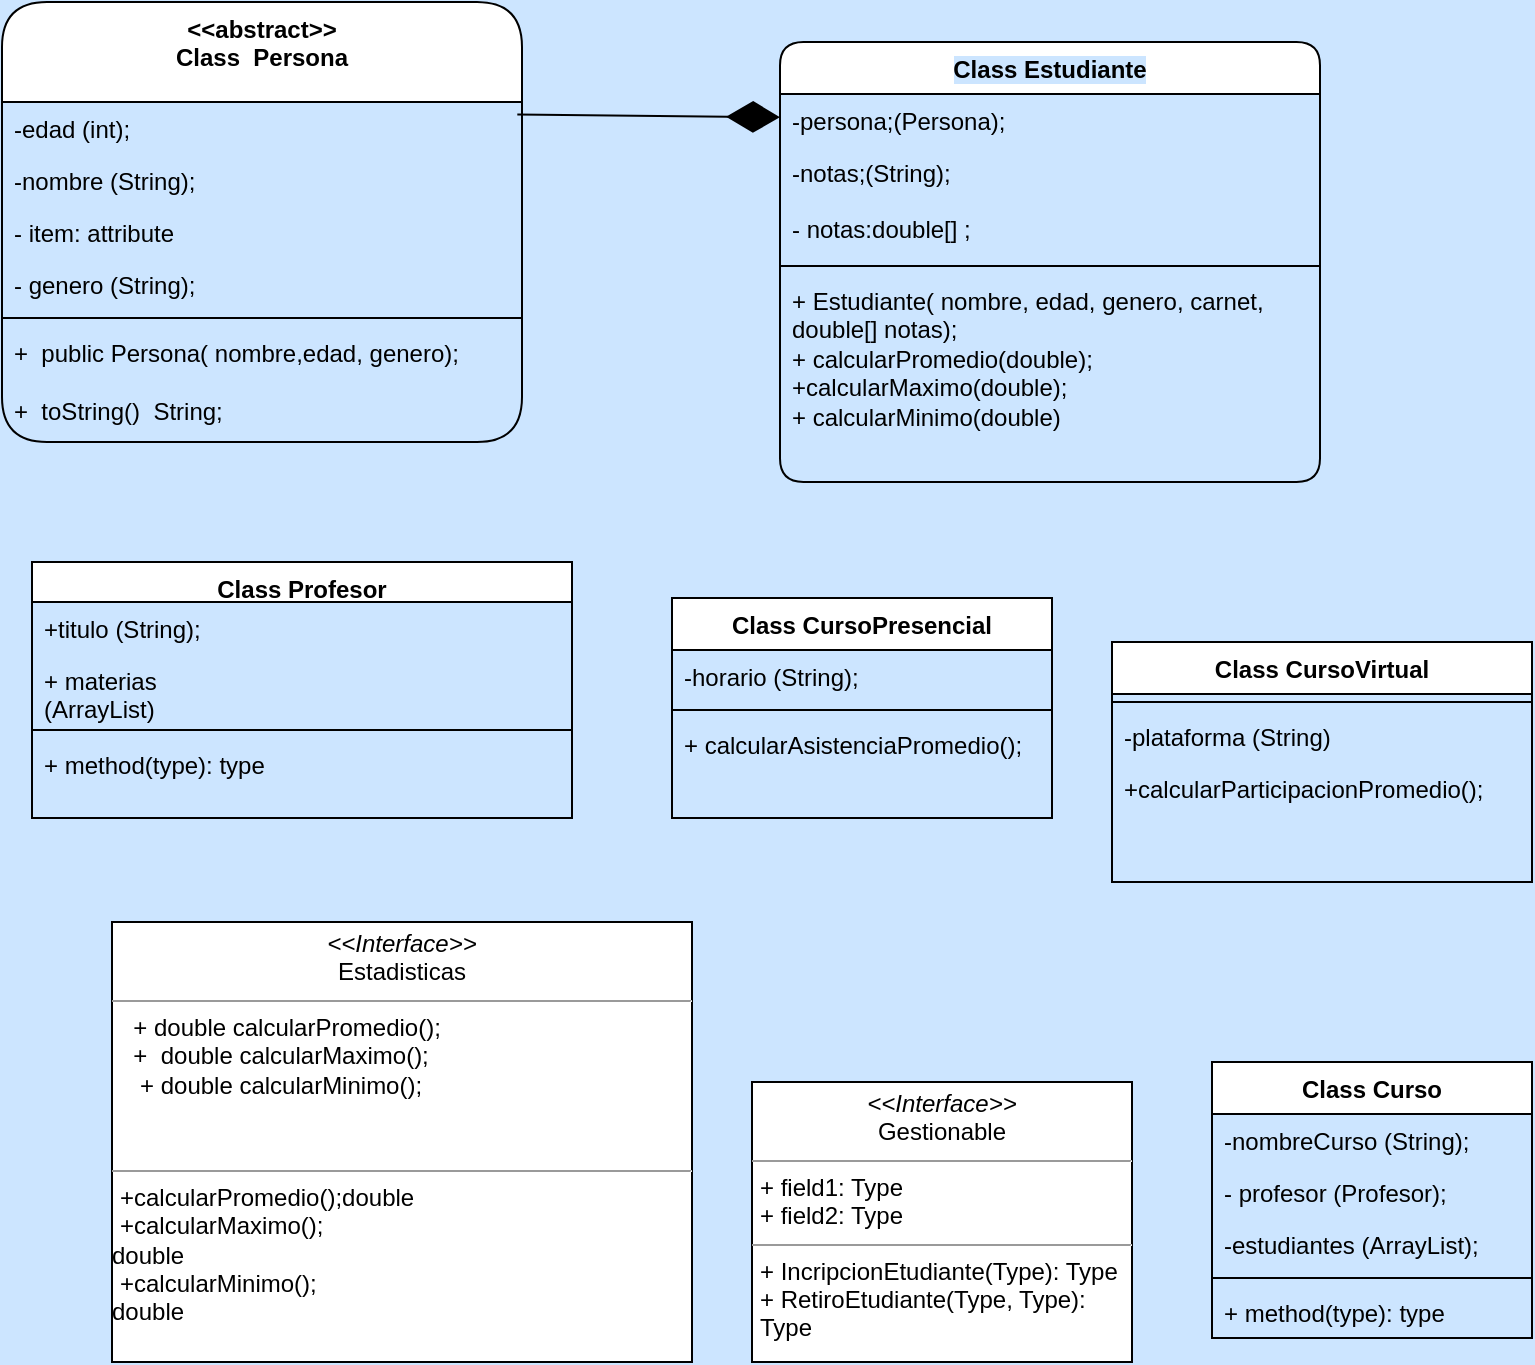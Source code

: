 <mxfile version="21.6.8" type="github">
  <diagram name="Página-1" id="qOFIg2sag6Ol0mR24mPF">
    <mxGraphModel dx="1222" dy="1770" grid="1" gridSize="10" guides="1" tooltips="1" connect="1" arrows="1" fold="1" page="1" pageScale="1" pageWidth="827" pageHeight="1169" background="#CCE5FF" math="0" shadow="0">
      <root>
        <mxCell id="0" />
        <mxCell id="1" parent="0" />
        <mxCell id="tVQC34R88GoCUx9mPCUH-5" value="&lt;p style=&quot;margin:0px;margin-top:4px;text-align:center;&quot;&gt;&lt;i&gt;&amp;lt;&amp;lt;Interface&amp;gt;&amp;gt;&lt;/i&gt;&lt;br&gt;Estadisticas&lt;br&gt;&lt;/p&gt;&lt;hr size=&quot;1&quot;&gt;&lt;p style=&quot;margin:0px;margin-left:4px;&quot;&gt;&amp;nbsp; + double calcularPromedio();&lt;/p&gt;&lt;p style=&quot;margin:0px;margin-left:4px;&quot;&gt;&amp;nbsp; +&amp;nbsp; double calcularMaximo();&lt;/p&gt;&lt;p style=&quot;margin:0px;margin-left:4px;&quot;&gt;&amp;nbsp; &amp;nbsp;+ double calcularMinimo();&lt;/p&gt;&lt;div&gt;&lt;br&gt;&lt;/div&gt;&lt;p style=&quot;margin:0px;margin-left:4px;&quot;&gt;&lt;br&gt;&lt;/p&gt;&lt;hr size=&quot;1&quot;&gt;&lt;p style=&quot;margin:0px;margin-left:4px;&quot;&gt;+calcularPromedio();double&lt;br&gt;+calcularMaximo();&lt;/p&gt;double&lt;p style=&quot;margin:0px;margin-left:4px;&quot;&gt;&lt;span style=&quot;background-color: initial;&quot;&gt;+calcularMinimo();&lt;/span&gt;&lt;/p&gt;double" style="verticalAlign=top;align=left;overflow=fill;fontSize=12;fontFamily=Helvetica;html=1;whiteSpace=wrap;" parent="1" vertex="1">
          <mxGeometry x="80" y="-640" width="290" height="220" as="geometry" />
        </mxCell>
        <mxCell id="tVQC34R88GoCUx9mPCUH-7" value="&amp;lt;&amp;lt;abstract&amp;gt;&amp;gt;&lt;br&gt;Class&amp;nbsp; Persona" style="swimlane;fontStyle=1;align=center;verticalAlign=top;childLayout=stackLayout;horizontal=1;startSize=50;horizontalStack=0;resizeParent=1;resizeParentMax=0;resizeLast=0;collapsible=1;marginBottom=0;whiteSpace=wrap;html=1;rounded=1;" parent="1" vertex="1">
          <mxGeometry x="25" y="-1100" width="260" height="220" as="geometry" />
        </mxCell>
        <mxCell id="tVQC34R88GoCUx9mPCUH-18" value="-edad (int);" style="text;strokeColor=none;fillColor=none;align=left;verticalAlign=top;spacingLeft=4;spacingRight=4;overflow=hidden;rotatable=0;points=[[0,0.5],[1,0.5]];portConstraint=eastwest;whiteSpace=wrap;html=1;" parent="tVQC34R88GoCUx9mPCUH-7" vertex="1">
          <mxGeometry y="50" width="260" height="26" as="geometry" />
        </mxCell>
        <mxCell id="tVQC34R88GoCUx9mPCUH-8" value="-nombre (String);" style="text;strokeColor=none;fillColor=none;align=left;verticalAlign=top;spacingLeft=4;spacingRight=4;overflow=hidden;rotatable=0;points=[[0,0.5],[1,0.5]];portConstraint=eastwest;whiteSpace=wrap;html=1;" parent="tVQC34R88GoCUx9mPCUH-7" vertex="1">
          <mxGeometry y="76" width="260" height="26" as="geometry" />
        </mxCell>
        <mxCell id="tVQC34R88GoCUx9mPCUH-20" value="- item: attribute" style="text;strokeColor=none;fillColor=none;align=left;verticalAlign=top;spacingLeft=4;spacingRight=4;overflow=hidden;rotatable=0;points=[[0,0.5],[1,0.5]];portConstraint=eastwest;whiteSpace=wrap;html=1;" parent="tVQC34R88GoCUx9mPCUH-7" vertex="1">
          <mxGeometry y="102" width="260" height="26" as="geometry" />
        </mxCell>
        <mxCell id="tVQC34R88GoCUx9mPCUH-19" value="- genero (String);" style="text;strokeColor=none;fillColor=none;align=left;verticalAlign=top;spacingLeft=4;spacingRight=4;overflow=hidden;rotatable=0;points=[[0,0.5],[1,0.5]];portConstraint=eastwest;whiteSpace=wrap;html=1;" parent="tVQC34R88GoCUx9mPCUH-7" vertex="1">
          <mxGeometry y="128" width="260" height="26" as="geometry" />
        </mxCell>
        <mxCell id="tVQC34R88GoCUx9mPCUH-9" value="" style="line;strokeWidth=1;fillColor=none;align=left;verticalAlign=middle;spacingTop=-1;spacingLeft=3;spacingRight=3;rotatable=0;labelPosition=right;points=[];portConstraint=eastwest;strokeColor=inherit;" parent="tVQC34R88GoCUx9mPCUH-7" vertex="1">
          <mxGeometry y="154" width="260" height="8" as="geometry" />
        </mxCell>
        <mxCell id="tVQC34R88GoCUx9mPCUH-10" value="+&amp;nbsp; public Persona( nombre,edad, genero);&lt;br&gt;&lt;br&gt;+&amp;nbsp; toString()&amp;nbsp;&amp;nbsp;String;" style="text;strokeColor=none;fillColor=none;align=left;verticalAlign=top;spacingLeft=4;spacingRight=4;overflow=hidden;rotatable=0;points=[[0,0.5],[1,0.5]];portConstraint=eastwest;whiteSpace=wrap;html=1;" parent="tVQC34R88GoCUx9mPCUH-7" vertex="1">
          <mxGeometry y="162" width="260" height="58" as="geometry" />
        </mxCell>
        <mxCell id="tVQC34R88GoCUx9mPCUH-11" value="Class&amp;nbsp;Estudiante" style="swimlane;fontStyle=1;align=center;verticalAlign=top;childLayout=stackLayout;horizontal=1;startSize=26;horizontalStack=0;resizeParent=1;resizeParentMax=0;resizeLast=0;collapsible=1;marginBottom=0;whiteSpace=wrap;html=1;labelBackgroundColor=#CCE5FF;rounded=1;swimlaneLine=1;" parent="1" vertex="1">
          <mxGeometry x="414" y="-1080" width="270" height="220" as="geometry" />
        </mxCell>
        <mxCell id="3mgW6CFiJbiefJ1Jen4p-1" value="-persona;(Persona);&lt;br&gt;&amp;nbsp;" style="text;strokeColor=none;fillColor=none;align=left;verticalAlign=top;spacingLeft=4;spacingRight=4;overflow=hidden;rotatable=0;points=[[0,0.5],[1,0.5]];portConstraint=eastwest;whiteSpace=wrap;html=1;" vertex="1" parent="tVQC34R88GoCUx9mPCUH-11">
          <mxGeometry y="26" width="270" height="26" as="geometry" />
        </mxCell>
        <mxCell id="tVQC34R88GoCUx9mPCUH-12" value="-notas;(String);&lt;br&gt;&lt;br&gt;&amp;nbsp;" style="text;strokeColor=none;fillColor=none;align=left;verticalAlign=top;spacingLeft=4;spacingRight=4;overflow=hidden;rotatable=0;points=[[0,0.5],[1,0.5]];portConstraint=eastwest;whiteSpace=wrap;html=1;" parent="tVQC34R88GoCUx9mPCUH-11" vertex="1">
          <mxGeometry y="52" width="270" height="28" as="geometry" />
        </mxCell>
        <mxCell id="tVQC34R88GoCUx9mPCUH-15" value="- notas:double[] ;" style="text;strokeColor=none;fillColor=none;align=left;verticalAlign=top;spacingLeft=4;spacingRight=4;overflow=hidden;rotatable=0;points=[[0,0.5],[1,0.5]];portConstraint=eastwest;whiteSpace=wrap;html=1;" parent="tVQC34R88GoCUx9mPCUH-11" vertex="1">
          <mxGeometry y="80" width="270" height="28" as="geometry" />
        </mxCell>
        <mxCell id="tVQC34R88GoCUx9mPCUH-13" value="" style="line;strokeWidth=1;fillColor=none;align=left;verticalAlign=middle;spacingTop=-1;spacingLeft=3;spacingRight=3;rotatable=0;labelPosition=right;points=[];portConstraint=eastwest;strokeColor=inherit;" parent="tVQC34R88GoCUx9mPCUH-11" vertex="1">
          <mxGeometry y="108" width="270" height="8" as="geometry" />
        </mxCell>
        <mxCell id="tVQC34R88GoCUx9mPCUH-14" value="+&amp;nbsp;&lt;span style=&quot;background-color: initial;&quot;&gt;Estudiante( nombre, edad, genero, carnet, double[] notas);&lt;/span&gt;&lt;br&gt;+ calcularPromedio(double);&lt;br&gt;+calcularMaximo(double);&lt;br&gt;+&amp;nbsp;calcularMinimo(double)&amp;nbsp;" style="text;strokeColor=none;fillColor=none;align=left;verticalAlign=top;spacingLeft=4;spacingRight=4;overflow=hidden;rotatable=0;points=[[0,0.5],[1,0.5]];portConstraint=eastwest;whiteSpace=wrap;html=1;" parent="tVQC34R88GoCUx9mPCUH-11" vertex="1">
          <mxGeometry y="116" width="270" height="104" as="geometry" />
        </mxCell>
        <mxCell id="tVQC34R88GoCUx9mPCUH-21" value="Class&amp;nbsp;Profesor" style="swimlane;fontStyle=1;align=center;verticalAlign=top;childLayout=stackLayout;horizontal=1;startSize=20;horizontalStack=0;resizeParent=1;resizeParentMax=0;resizeLast=0;collapsible=1;marginBottom=0;whiteSpace=wrap;html=1;" parent="1" vertex="1">
          <mxGeometry x="40" y="-820" width="270" height="128" as="geometry" />
        </mxCell>
        <mxCell id="tVQC34R88GoCUx9mPCUH-22" value="+titulo (String);&lt;br&gt;" style="text;strokeColor=none;fillColor=none;align=left;verticalAlign=top;spacingLeft=4;spacingRight=4;overflow=hidden;rotatable=0;points=[[0,0.5],[1,0.5]];portConstraint=eastwest;whiteSpace=wrap;html=1;" parent="tVQC34R88GoCUx9mPCUH-21" vertex="1">
          <mxGeometry y="20" width="270" height="26" as="geometry" />
        </mxCell>
        <mxCell id="tVQC34R88GoCUx9mPCUH-25" value="+ materias&lt;br/&gt;(ArrayList)" style="text;strokeColor=none;fillColor=none;align=left;verticalAlign=top;spacingLeft=4;spacingRight=4;overflow=hidden;rotatable=0;points=[[0,0.5],[1,0.5]];portConstraint=eastwest;whiteSpace=wrap;html=1;" parent="tVQC34R88GoCUx9mPCUH-21" vertex="1">
          <mxGeometry y="46" width="270" height="34" as="geometry" />
        </mxCell>
        <mxCell id="tVQC34R88GoCUx9mPCUH-23" value="" style="line;strokeWidth=1;fillColor=none;align=left;verticalAlign=middle;spacingTop=-1;spacingLeft=3;spacingRight=3;rotatable=0;labelPosition=right;points=[];portConstraint=eastwest;strokeColor=inherit;" parent="tVQC34R88GoCUx9mPCUH-21" vertex="1">
          <mxGeometry y="80" width="270" height="8" as="geometry" />
        </mxCell>
        <mxCell id="tVQC34R88GoCUx9mPCUH-24" value="+ method(type): type" style="text;strokeColor=none;fillColor=none;align=left;verticalAlign=top;spacingLeft=4;spacingRight=4;overflow=hidden;rotatable=0;points=[[0,0.5],[1,0.5]];portConstraint=eastwest;whiteSpace=wrap;html=1;" parent="tVQC34R88GoCUx9mPCUH-21" vertex="1">
          <mxGeometry y="88" width="270" height="40" as="geometry" />
        </mxCell>
        <mxCell id="tVQC34R88GoCUx9mPCUH-27" value="Class&amp;nbsp;Curso" style="swimlane;fontStyle=1;align=center;verticalAlign=top;childLayout=stackLayout;horizontal=1;startSize=26;horizontalStack=0;resizeParent=1;resizeParentMax=0;resizeLast=0;collapsible=1;marginBottom=0;whiteSpace=wrap;html=1;" parent="1" vertex="1">
          <mxGeometry x="630" y="-570" width="160" height="138" as="geometry" />
        </mxCell>
        <mxCell id="tVQC34R88GoCUx9mPCUH-28" value="-nombreCurso (String);&lt;br&gt;" style="text;strokeColor=none;fillColor=none;align=left;verticalAlign=top;spacingLeft=4;spacingRight=4;overflow=hidden;rotatable=0;points=[[0,0.5],[1,0.5]];portConstraint=eastwest;whiteSpace=wrap;html=1;" parent="tVQC34R88GoCUx9mPCUH-27" vertex="1">
          <mxGeometry y="26" width="160" height="26" as="geometry" />
        </mxCell>
        <mxCell id="tVQC34R88GoCUx9mPCUH-31" value="-&amp;nbsp;profesor (Profesor);" style="text;strokeColor=none;fillColor=none;align=left;verticalAlign=top;spacingLeft=4;spacingRight=4;overflow=hidden;rotatable=0;points=[[0,0.5],[1,0.5]];portConstraint=eastwest;whiteSpace=wrap;html=1;" parent="tVQC34R88GoCUx9mPCUH-27" vertex="1">
          <mxGeometry y="52" width="160" height="26" as="geometry" />
        </mxCell>
        <mxCell id="tVQC34R88GoCUx9mPCUH-32" value="-estudiantes (ArrayList);" style="text;strokeColor=none;fillColor=none;align=left;verticalAlign=top;spacingLeft=4;spacingRight=4;overflow=hidden;rotatable=0;points=[[0,0.5],[1,0.5]];portConstraint=eastwest;whiteSpace=wrap;html=1;" parent="tVQC34R88GoCUx9mPCUH-27" vertex="1">
          <mxGeometry y="78" width="160" height="26" as="geometry" />
        </mxCell>
        <mxCell id="tVQC34R88GoCUx9mPCUH-29" value="" style="line;strokeWidth=1;fillColor=none;align=left;verticalAlign=middle;spacingTop=-1;spacingLeft=3;spacingRight=3;rotatable=0;labelPosition=right;points=[];portConstraint=eastwest;strokeColor=inherit;" parent="tVQC34R88GoCUx9mPCUH-27" vertex="1">
          <mxGeometry y="104" width="160" height="8" as="geometry" />
        </mxCell>
        <mxCell id="tVQC34R88GoCUx9mPCUH-30" value="+ method(type): type" style="text;strokeColor=none;fillColor=none;align=left;verticalAlign=top;spacingLeft=4;spacingRight=4;overflow=hidden;rotatable=0;points=[[0,0.5],[1,0.5]];portConstraint=eastwest;whiteSpace=wrap;html=1;" parent="tVQC34R88GoCUx9mPCUH-27" vertex="1">
          <mxGeometry y="112" width="160" height="26" as="geometry" />
        </mxCell>
        <mxCell id="tVQC34R88GoCUx9mPCUH-33" value="Class CursoPresencial" style="swimlane;fontStyle=1;align=center;verticalAlign=top;childLayout=stackLayout;horizontal=1;startSize=26;horizontalStack=0;resizeParent=1;resizeParentMax=0;resizeLast=0;collapsible=1;marginBottom=0;whiteSpace=wrap;html=1;" parent="1" vertex="1">
          <mxGeometry x="360" y="-802" width="190" height="110" as="geometry" />
        </mxCell>
        <mxCell id="tVQC34R88GoCUx9mPCUH-34" value="-horario (String);&lt;br&gt;" style="text;strokeColor=none;fillColor=none;align=left;verticalAlign=top;spacingLeft=4;spacingRight=4;overflow=hidden;rotatable=0;points=[[0,0.5],[1,0.5]];portConstraint=eastwest;whiteSpace=wrap;html=1;" parent="tVQC34R88GoCUx9mPCUH-33" vertex="1">
          <mxGeometry y="26" width="190" height="26" as="geometry" />
        </mxCell>
        <mxCell id="tVQC34R88GoCUx9mPCUH-35" value="" style="line;strokeWidth=1;fillColor=none;align=left;verticalAlign=middle;spacingTop=-1;spacingLeft=3;spacingRight=3;rotatable=0;labelPosition=right;points=[];portConstraint=eastwest;strokeColor=inherit;" parent="tVQC34R88GoCUx9mPCUH-33" vertex="1">
          <mxGeometry y="52" width="190" height="8" as="geometry" />
        </mxCell>
        <mxCell id="tVQC34R88GoCUx9mPCUH-36" value="+&amp;nbsp;calcularAsistenciaPromedio();" style="text;strokeColor=none;fillColor=none;align=left;verticalAlign=top;spacingLeft=4;spacingRight=4;overflow=hidden;rotatable=0;points=[[0,0.5],[1,0.5]];portConstraint=eastwest;whiteSpace=wrap;html=1;" parent="tVQC34R88GoCUx9mPCUH-33" vertex="1">
          <mxGeometry y="60" width="190" height="50" as="geometry" />
        </mxCell>
        <mxCell id="tVQC34R88GoCUx9mPCUH-37" value="Class CursoVirtual" style="swimlane;fontStyle=1;align=center;verticalAlign=top;childLayout=stackLayout;horizontal=1;startSize=26;horizontalStack=0;resizeParent=1;resizeParentMax=0;resizeLast=0;collapsible=1;marginBottom=0;whiteSpace=wrap;html=1;" parent="1" vertex="1">
          <mxGeometry x="580" y="-780" width="210" height="120" as="geometry" />
        </mxCell>
        <mxCell id="tVQC34R88GoCUx9mPCUH-39" value="" style="line;strokeWidth=1;fillColor=none;align=left;verticalAlign=middle;spacingTop=-1;spacingLeft=3;spacingRight=3;rotatable=0;labelPosition=right;points=[];portConstraint=eastwest;strokeColor=inherit;" parent="tVQC34R88GoCUx9mPCUH-37" vertex="1">
          <mxGeometry y="26" width="210" height="8" as="geometry" />
        </mxCell>
        <mxCell id="tVQC34R88GoCUx9mPCUH-38" value="-plataforma (String)" style="text;strokeColor=none;fillColor=none;align=left;verticalAlign=top;spacingLeft=4;spacingRight=4;overflow=hidden;rotatable=0;points=[[0,0.5],[1,0.5]];portConstraint=eastwest;whiteSpace=wrap;html=1;" parent="tVQC34R88GoCUx9mPCUH-37" vertex="1">
          <mxGeometry y="34" width="210" height="26" as="geometry" />
        </mxCell>
        <mxCell id="tVQC34R88GoCUx9mPCUH-40" value="+calcularParticipacionPromedio();" style="text;strokeColor=none;fillColor=none;align=left;verticalAlign=top;spacingLeft=4;spacingRight=4;overflow=hidden;rotatable=0;points=[[0,0.5],[1,0.5]];portConstraint=eastwest;whiteSpace=wrap;html=1;" parent="tVQC34R88GoCUx9mPCUH-37" vertex="1">
          <mxGeometry y="60" width="210" height="60" as="geometry" />
        </mxCell>
        <mxCell id="tVQC34R88GoCUx9mPCUH-41" value="&lt;p style=&quot;margin:0px;margin-top:4px;text-align:center;&quot;&gt;&lt;i&gt;&amp;lt;&amp;lt;Interface&amp;gt;&amp;gt;&lt;/i&gt;&lt;br&gt;Gestionable&lt;br&gt;&lt;/p&gt;&lt;hr size=&quot;1&quot;&gt;&lt;p style=&quot;margin:0px;margin-left:4px;&quot;&gt;+ field1: Type&lt;br&gt;+ field2: Type&lt;/p&gt;&lt;hr size=&quot;1&quot;&gt;&lt;p style=&quot;margin:0px;margin-left:4px;&quot;&gt;+ IncripcionEtudiante(Type): Type&lt;br&gt;+ RetiroEtudiante(Type, Type): Type&lt;/p&gt;" style="verticalAlign=top;align=left;overflow=fill;fontSize=12;fontFamily=Helvetica;html=1;whiteSpace=wrap;" parent="1" vertex="1">
          <mxGeometry x="400" y="-560" width="190" height="140" as="geometry" />
        </mxCell>
        <mxCell id="3mgW6CFiJbiefJ1Jen4p-2" value="" style="endArrow=diamondThin;endFill=1;endSize=24;html=1;rounded=0;exitX=0.991;exitY=0.241;exitDx=0;exitDy=0;exitPerimeter=0;" edge="1" parent="1" source="tVQC34R88GoCUx9mPCUH-18" target="3mgW6CFiJbiefJ1Jen4p-1">
          <mxGeometry width="160" relative="1" as="geometry">
            <mxPoint x="240" y="-1020" as="sourcePoint" />
            <mxPoint x="440" y="-1004.678" as="targetPoint" />
          </mxGeometry>
        </mxCell>
      </root>
    </mxGraphModel>
  </diagram>
</mxfile>
